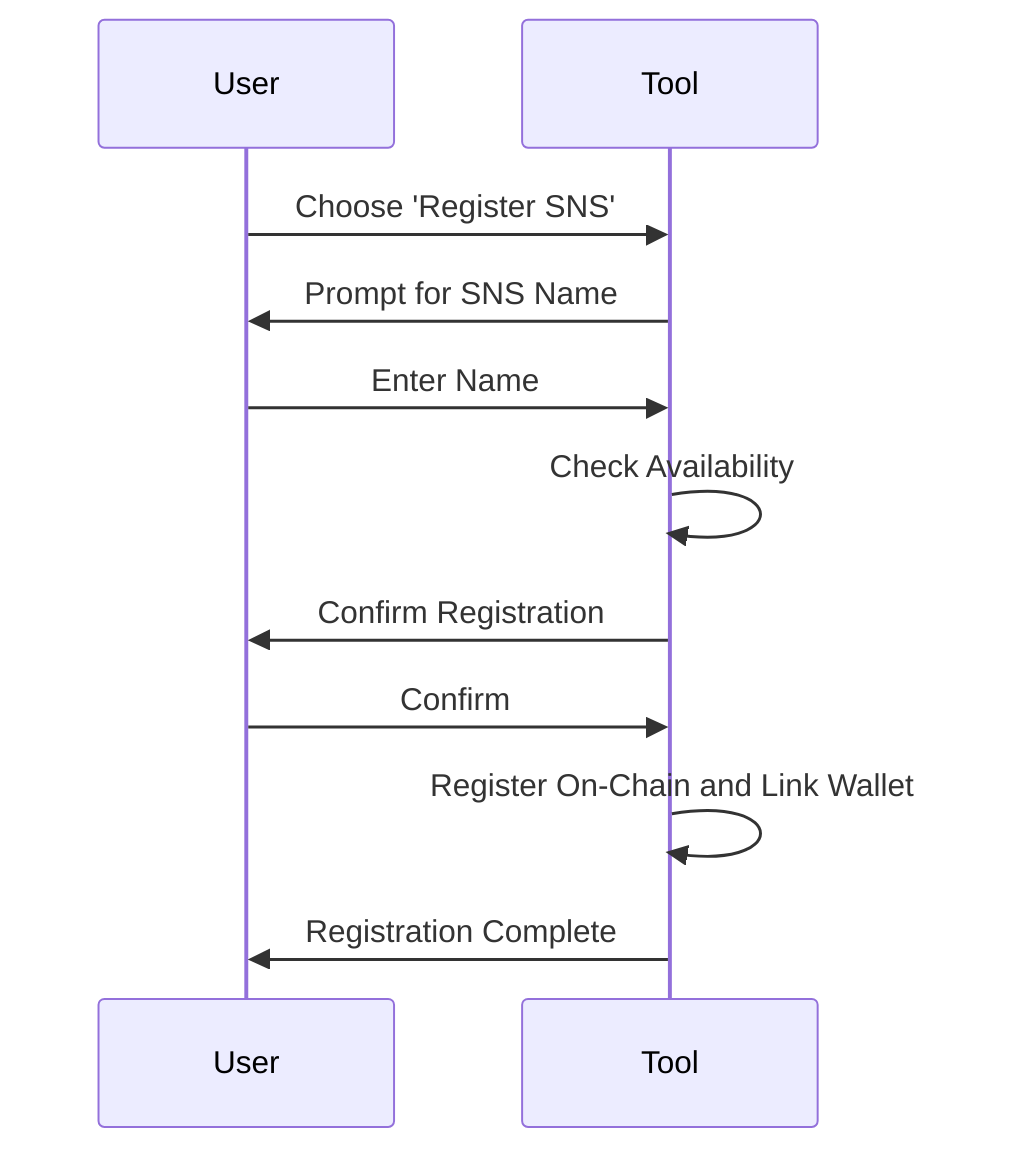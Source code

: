 sequenceDiagram
    participant User
    participant Tool
    User->>Tool: Choose 'Register SNS'
    Tool->>User: Prompt for SNS Name
    User->>Tool: Enter Name
    Tool->>Tool: Check Availability
    Tool->>User: Confirm Registration
    User->>Tool: Confirm
    Tool->>Tool: Register On-Chain and Link Wallet
    Tool->>User: Registration Complete